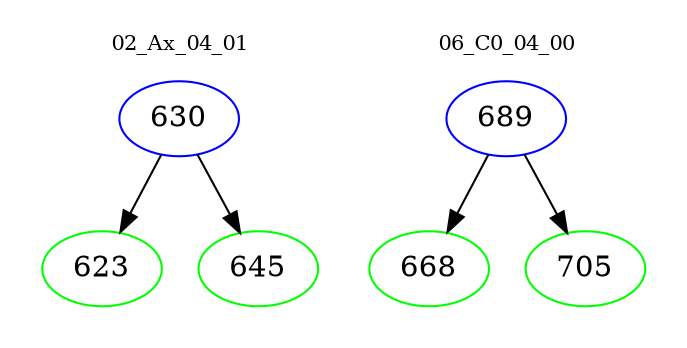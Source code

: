 digraph{
subgraph cluster_0 {
color = white
label = "02_Ax_04_01";
fontsize=10;
T0_630 [label="630", color="blue"]
T0_630 -> T0_623 [color="black"]
T0_623 [label="623", color="green"]
T0_630 -> T0_645 [color="black"]
T0_645 [label="645", color="green"]
}
subgraph cluster_1 {
color = white
label = "06_C0_04_00";
fontsize=10;
T1_689 [label="689", color="blue"]
T1_689 -> T1_668 [color="black"]
T1_668 [label="668", color="green"]
T1_689 -> T1_705 [color="black"]
T1_705 [label="705", color="green"]
}
}
